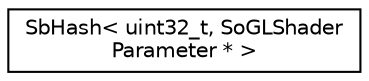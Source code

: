 digraph "Graphical Class Hierarchy"
{
 // LATEX_PDF_SIZE
  edge [fontname="Helvetica",fontsize="10",labelfontname="Helvetica",labelfontsize="10"];
  node [fontname="Helvetica",fontsize="10",shape=record];
  rankdir="LR";
  Node0 [label="SbHash\< uint32_t, SoGLShader\lParameter * \>",height=0.2,width=0.4,color="black", fillcolor="white", style="filled",URL="$classSbHash.html",tooltip=" "];
}
